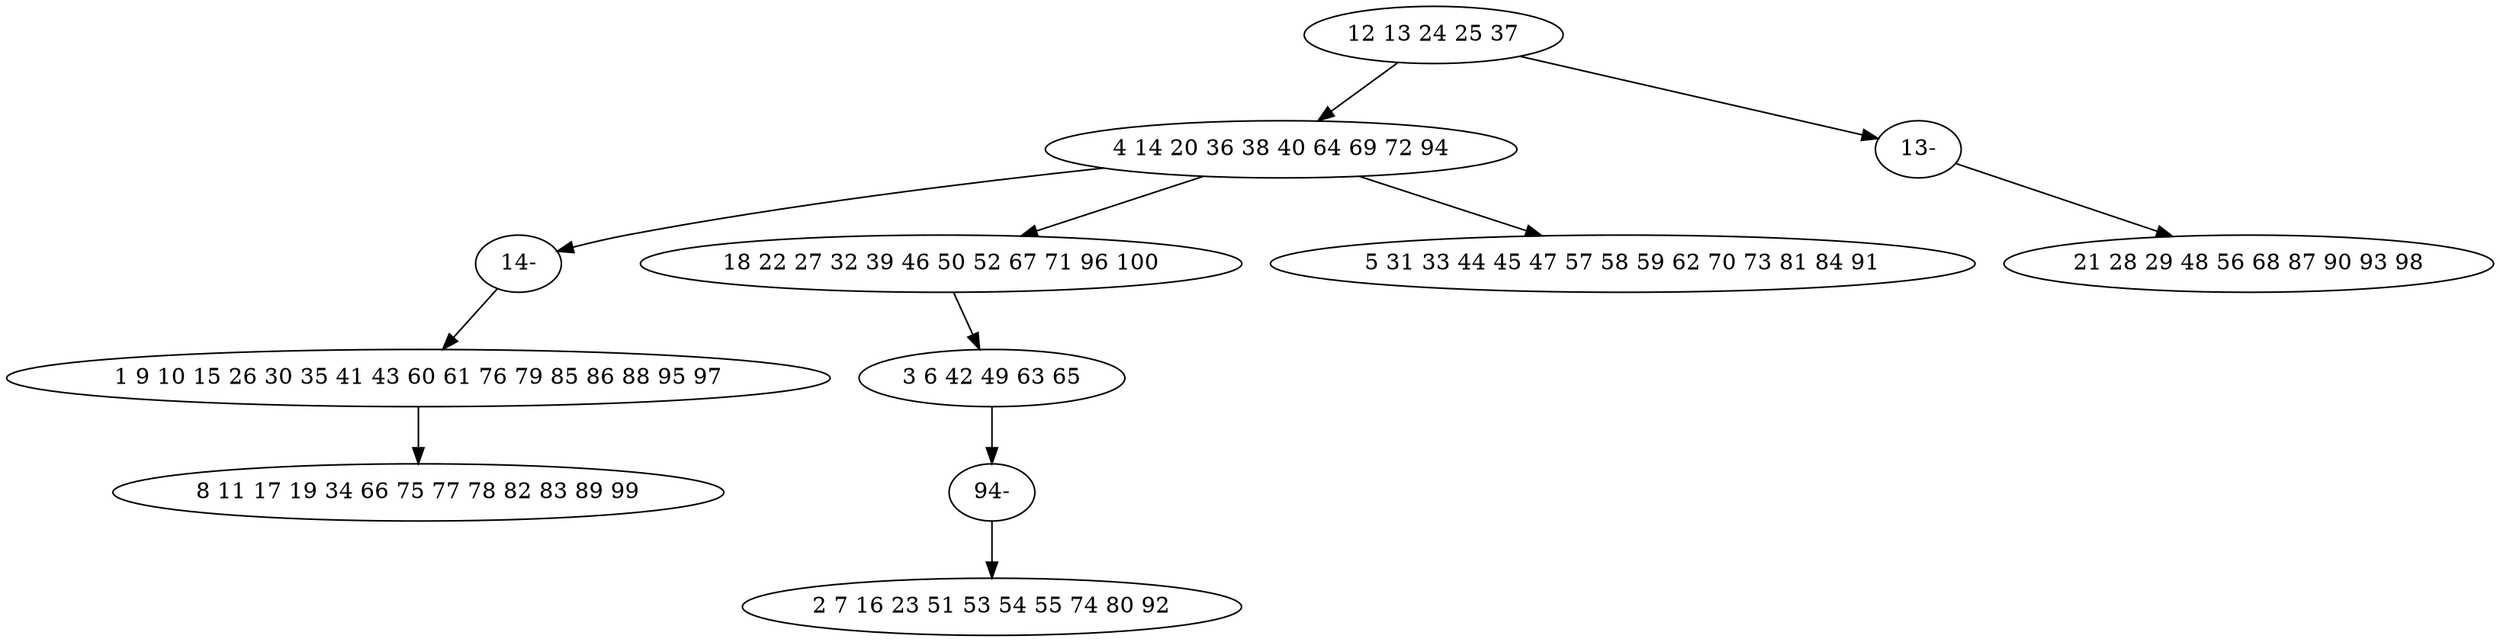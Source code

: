 digraph true_tree {
	"0" -> "1"
	"1" -> "10"
	"0" -> "11"
	"1" -> "4"
	"2" -> "5"
	"1" -> "6"
	"4" -> "7"
	"7" -> "9"
	"9" -> "8"
	"10" -> "2"
	"11" -> "3"
	"0" [label="12 13 24 25 37"];
	"1" [label="4 14 20 36 38 40 64 69 72 94"];
	"2" [label="1 9 10 15 26 30 35 41 43 60 61 76 79 85 86 88 95 97"];
	"3" [label="21 28 29 48 56 68 87 90 93 98"];
	"4" [label="18 22 27 32 39 46 50 52 67 71 96 100"];
	"5" [label="8 11 17 19 34 66 75 77 78 82 83 89 99"];
	"6" [label="5 31 33 44 45 47 57 58 59 62 70 73 81 84 91"];
	"7" [label="3 6 42 49 63 65"];
	"8" [label="2 7 16 23 51 53 54 55 74 80 92"];
	"9" [label="94-"];
	"10" [label="14-"];
	"11" [label="13-"];
}
